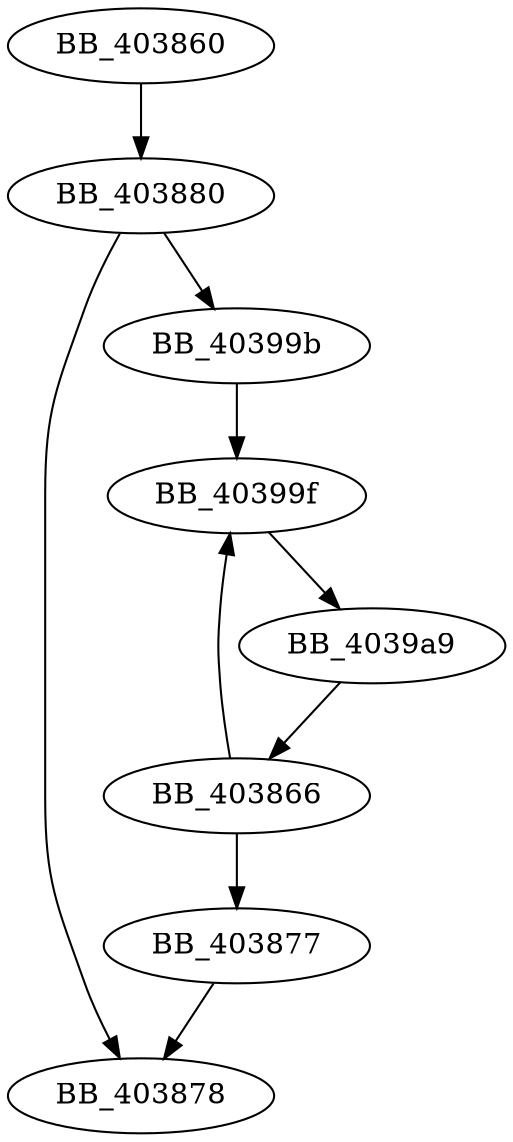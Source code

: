 DiGraph sub_403860{
BB_403860->BB_403880
BB_403866->BB_403877
BB_403866->BB_40399f
BB_403877->BB_403878
BB_403880->BB_403878
BB_403880->BB_40399b
BB_40399b->BB_40399f
BB_40399f->BB_4039a9
BB_4039a9->BB_403866
}
